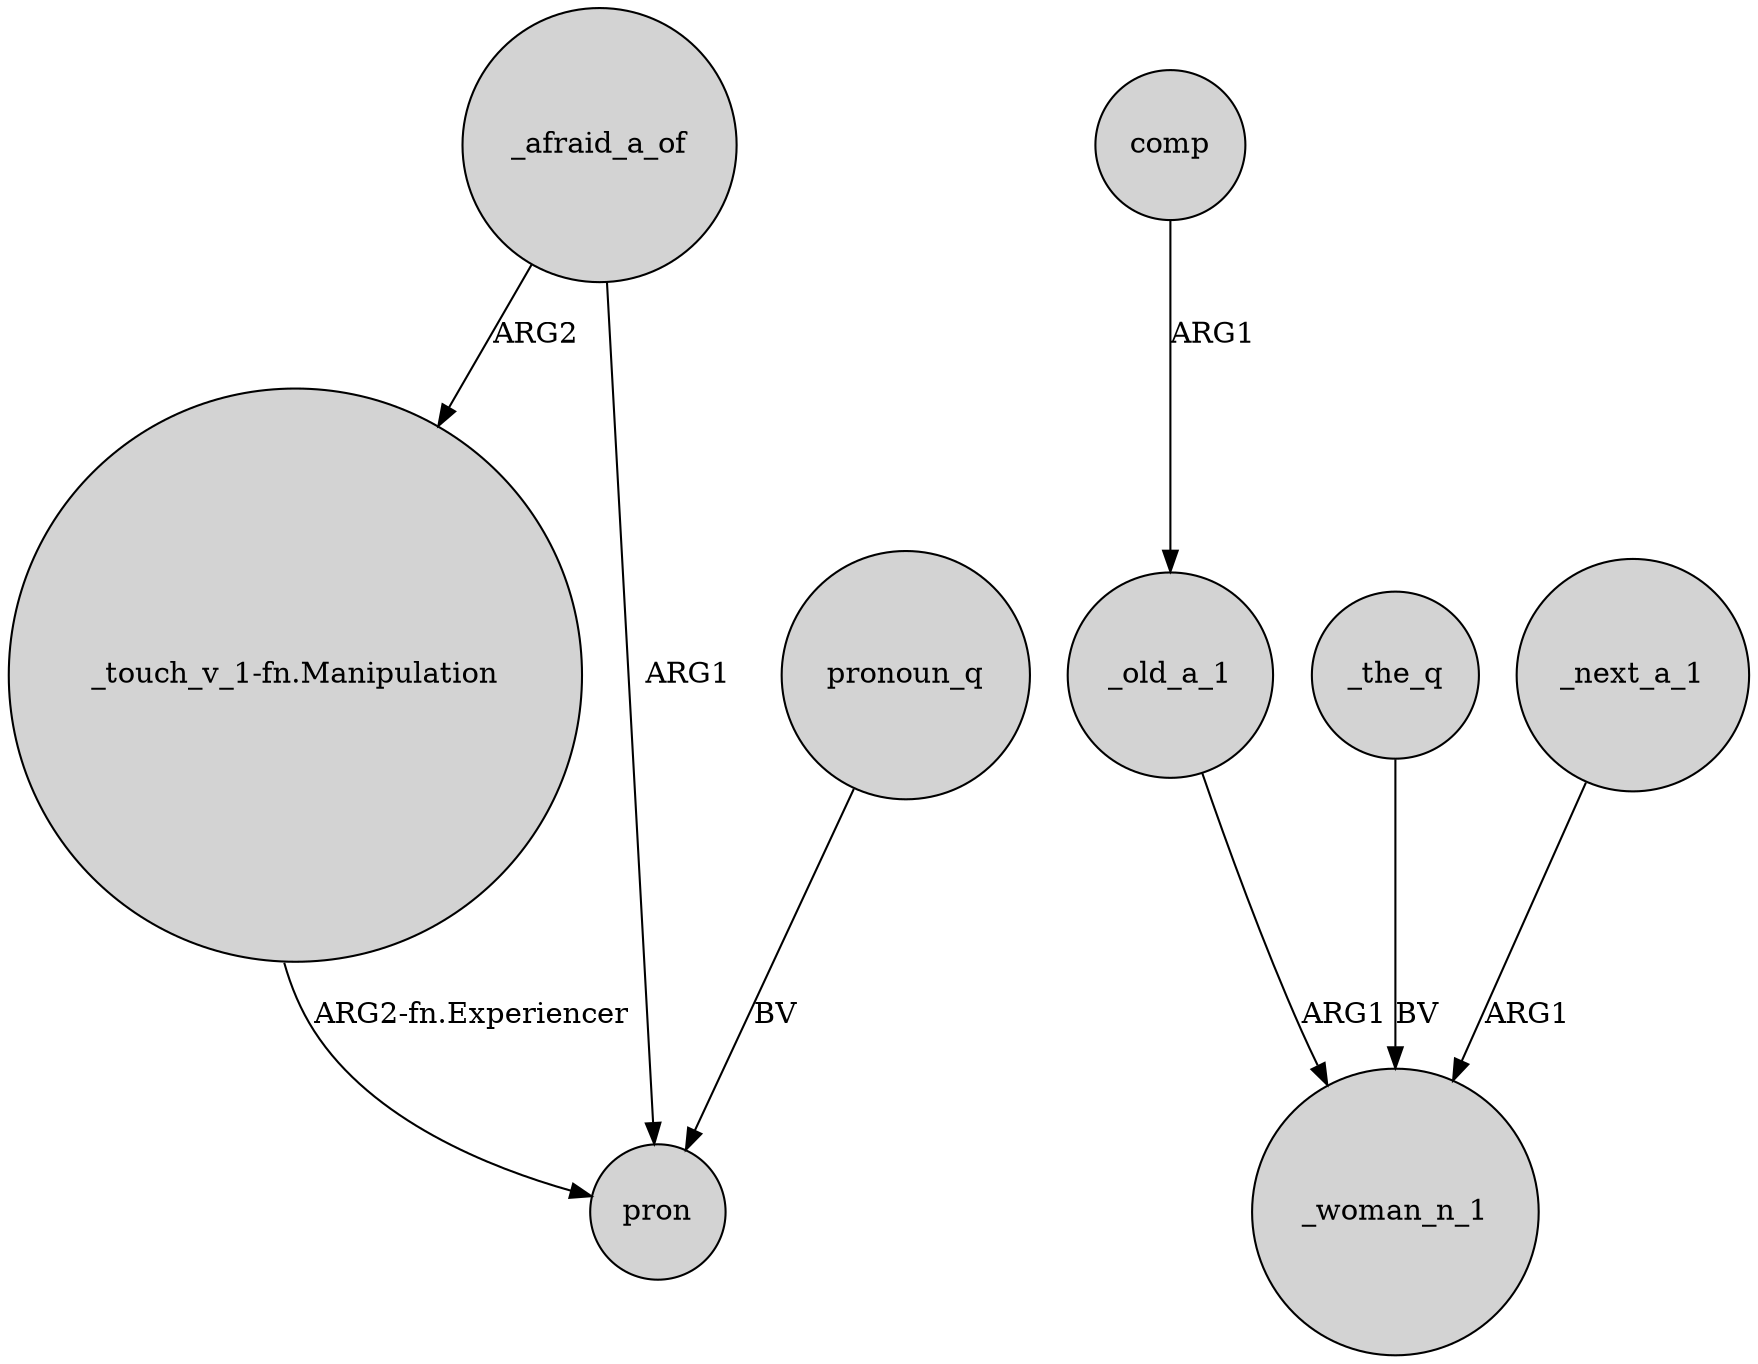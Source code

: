 digraph {
	node [shape=circle style=filled]
	"_touch_v_1-fn.Manipulation" -> pron [label="ARG2-fn.Experiencer"]
	_afraid_a_of -> pron [label=ARG1]
	comp -> _old_a_1 [label=ARG1]
	_the_q -> _woman_n_1 [label=BV]
	_afraid_a_of -> "_touch_v_1-fn.Manipulation" [label=ARG2]
	_old_a_1 -> _woman_n_1 [label=ARG1]
	_next_a_1 -> _woman_n_1 [label=ARG1]
	pronoun_q -> pron [label=BV]
}
